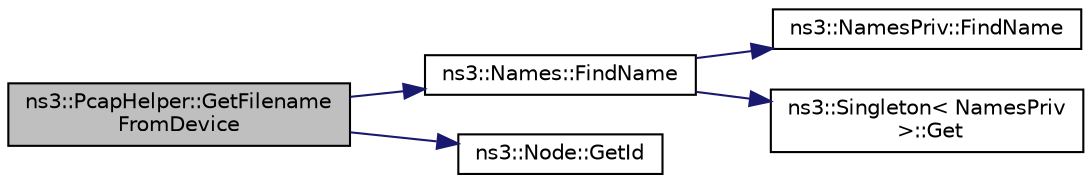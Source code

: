digraph "ns3::PcapHelper::GetFilenameFromDevice"
{
 // LATEX_PDF_SIZE
  edge [fontname="Helvetica",fontsize="10",labelfontname="Helvetica",labelfontsize="10"];
  node [fontname="Helvetica",fontsize="10",shape=record];
  rankdir="LR";
  Node1 [label="ns3::PcapHelper::GetFilename\lFromDevice",height=0.2,width=0.4,color="black", fillcolor="grey75", style="filled", fontcolor="black",tooltip="Let the pcap helper figure out a reasonable filename to use for a pcap file associated with a device."];
  Node1 -> Node2 [color="midnightblue",fontsize="10",style="solid",fontname="Helvetica"];
  Node2 [label="ns3::Names::FindName",height=0.2,width=0.4,color="black", fillcolor="white", style="filled",URL="$classns3_1_1_names.html#ab9664faf23569aaae64a2d1f65265045",tooltip="Given a pointer to an object, look to see if that object has a name associated with it and,..."];
  Node2 -> Node3 [color="midnightblue",fontsize="10",style="solid",fontname="Helvetica"];
  Node3 [label="ns3::NamesPriv::FindName",height=0.2,width=0.4,color="black", fillcolor="white", style="filled",URL="$classns3_1_1_names_priv.html#a7fbc3ac7b8924c08d86ddc79d96385fa",tooltip="Internal implementation for Names::FindName()"];
  Node2 -> Node4 [color="midnightblue",fontsize="10",style="solid",fontname="Helvetica"];
  Node4 [label="ns3::Singleton\< NamesPriv\l \>::Get",height=0.2,width=0.4,color="black", fillcolor="white", style="filled",URL="$classns3_1_1_singleton.html#a80a2cd3c25a27ea72add7a9f7a141ffa",tooltip="Get a pointer to the singleton instance."];
  Node1 -> Node5 [color="midnightblue",fontsize="10",style="solid",fontname="Helvetica"];
  Node5 [label="ns3::Node::GetId",height=0.2,width=0.4,color="black", fillcolor="white", style="filled",URL="$classns3_1_1_node.html#a2ed8663077afcb8db519296b0ada6355",tooltip=" "];
}
